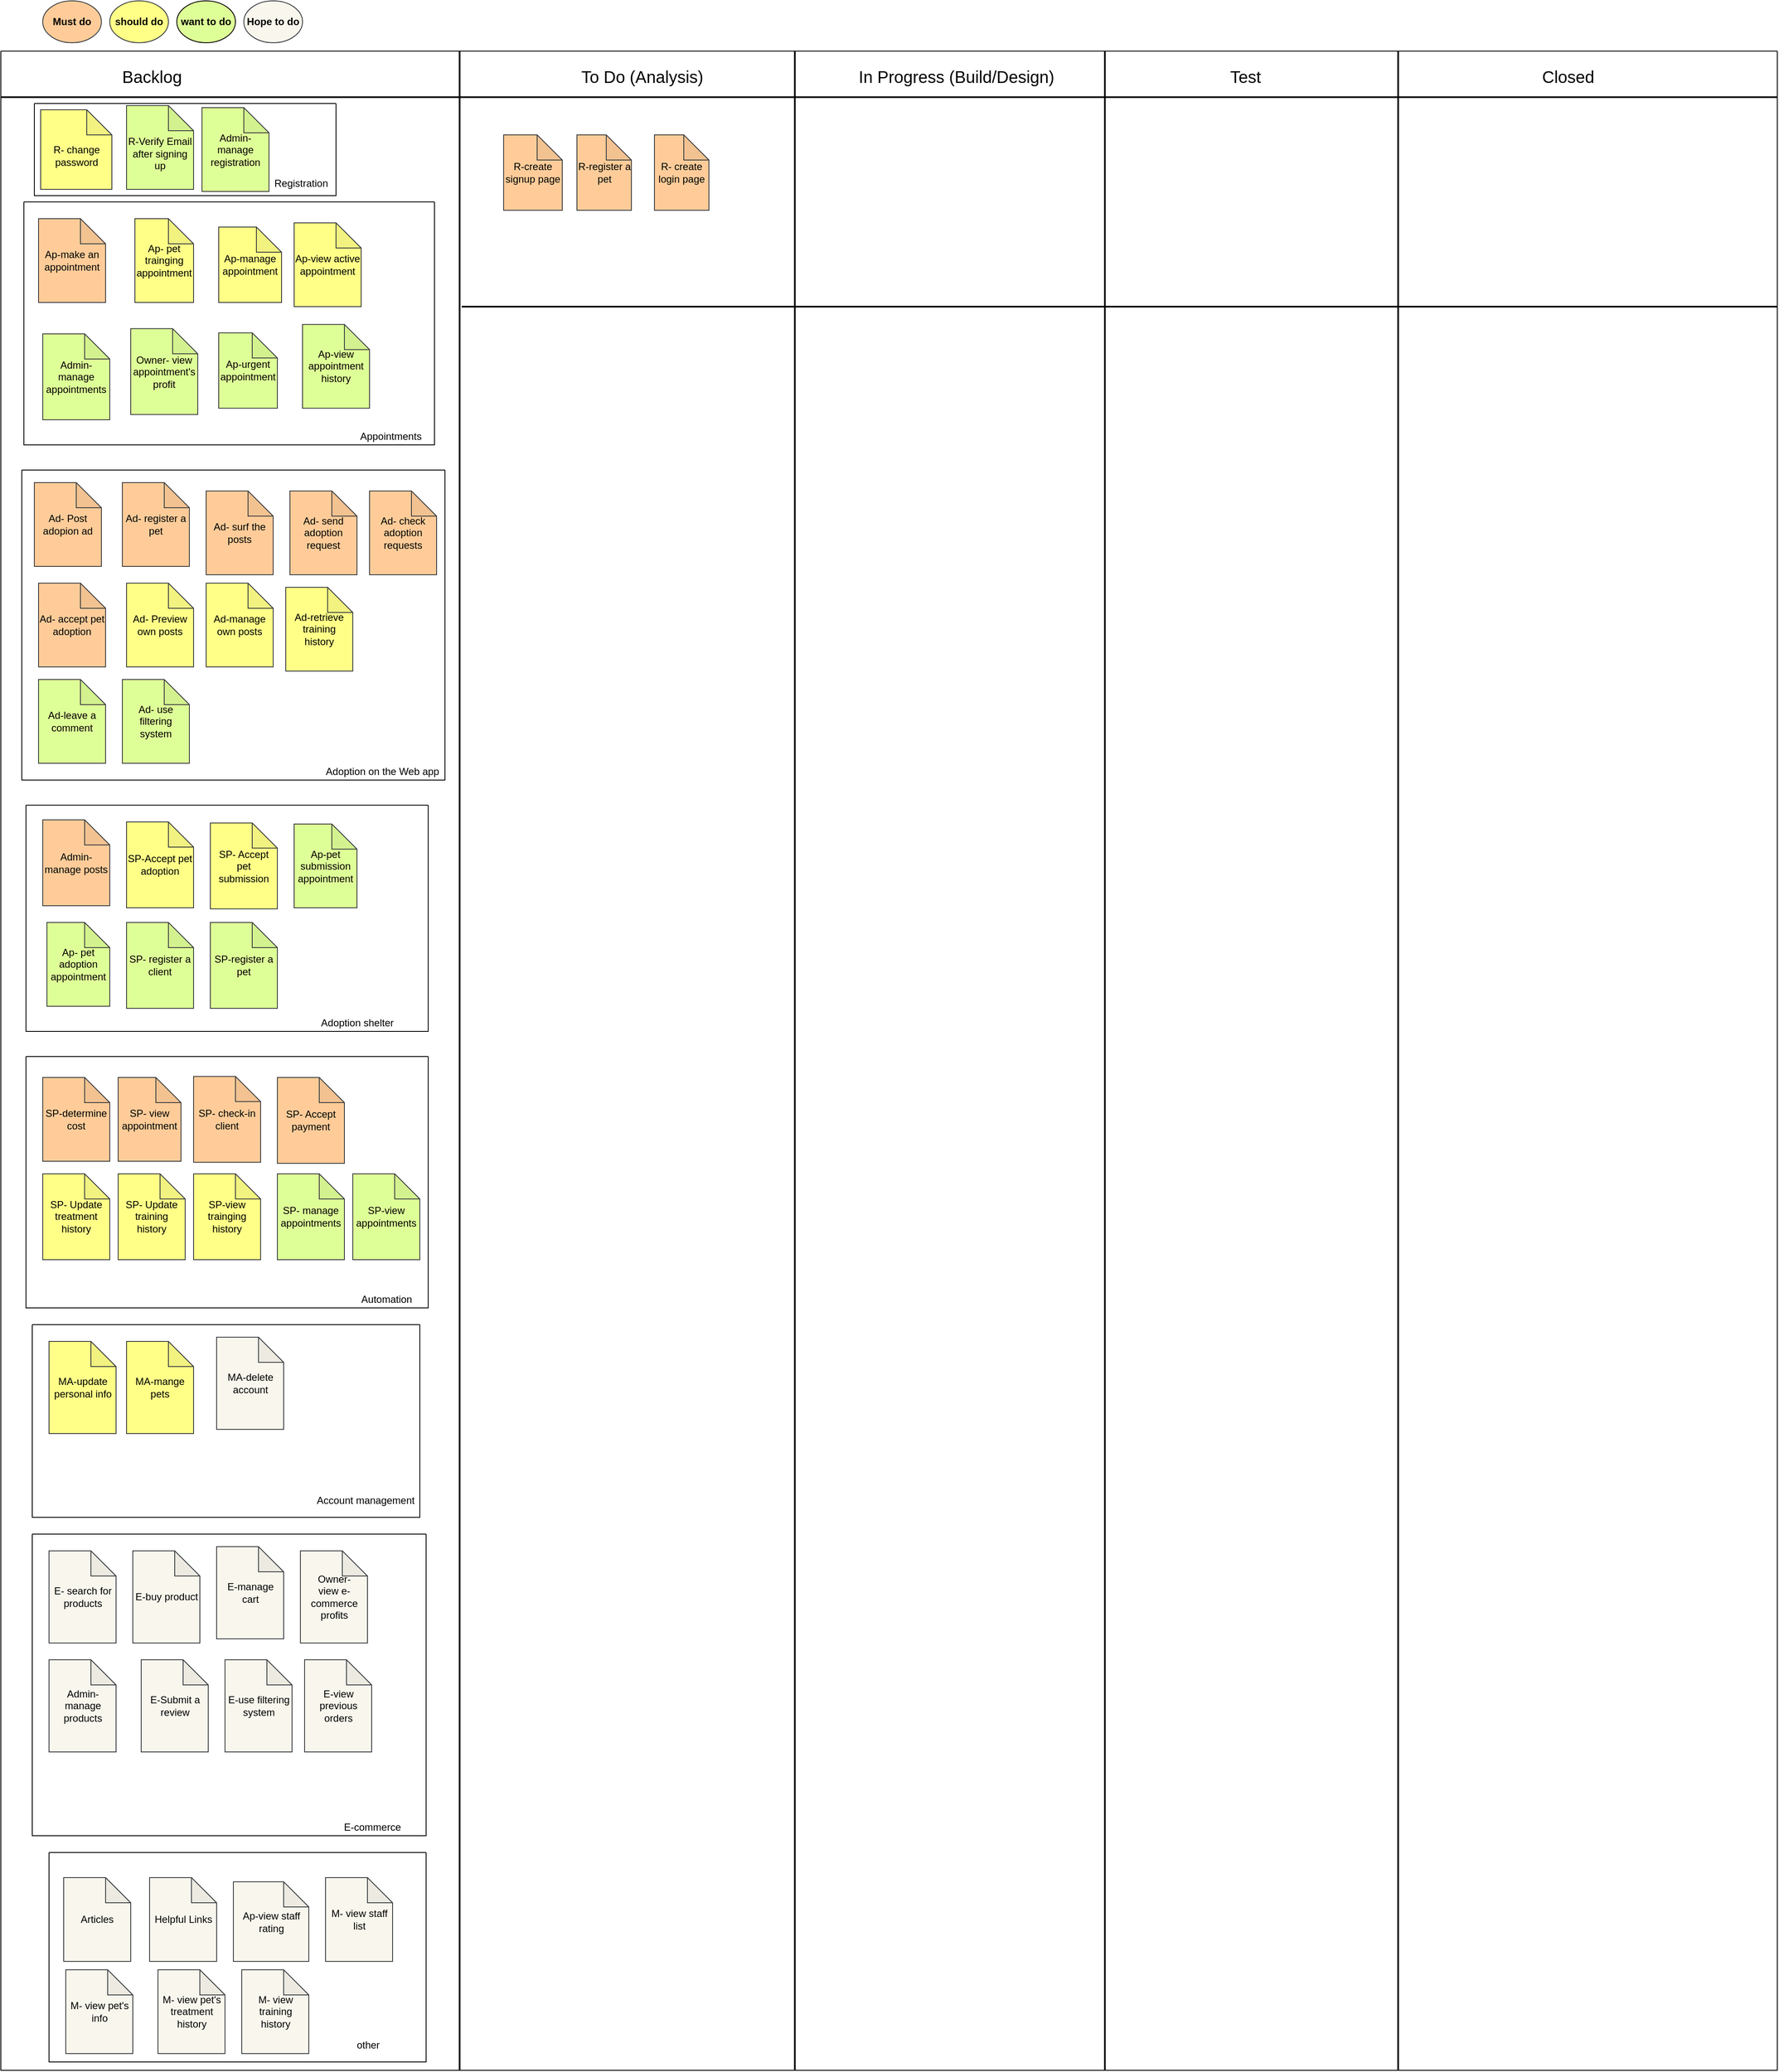 <mxfile version="15.4.0" type="device"><diagram id="nM54CEAsI3Idatmp-rCZ" name="Page-1"><mxGraphModel dx="852" dy="494" grid="1" gridSize="10" guides="1" tooltips="1" connect="1" arrows="1" fold="1" page="1" pageScale="1" pageWidth="850" pageHeight="1100" math="0" shadow="0"><root><mxCell id="0"/><mxCell id="1" parent="0"/><mxCell id="Wsd9IirKUizxvGfJ1bEk-53" value="R-register a pet" style="shape=note;whiteSpace=wrap;html=1;backgroundOutline=1;darkOpacity=0.05;fillColor=#ffcc99;strokeColor=#36393d;" parent="1" vertex="1"><mxGeometry x="717.5" y="170" width="65" height="90" as="geometry"/></mxCell><mxCell id="Wsd9IirKUizxvGfJ1bEk-54" value="R- create login page" style="shape=note;whiteSpace=wrap;html=1;backgroundOutline=1;darkOpacity=0.05;fillColor=#ffcc99;strokeColor=#36393d;" parent="1" vertex="1"><mxGeometry x="810" y="170" width="65" height="90" as="geometry"/></mxCell><mxCell id="Wsd9IirKUizxvGfJ1bEk-57" value="" style="swimlane;startSize=0;" parent="1" vertex="1"><mxGeometry x="30" y="70" width="2120" height="2410" as="geometry"/></mxCell><mxCell id="Wsd9IirKUizxvGfJ1bEk-59" value="" style="line;strokeWidth=2;html=1;" parent="Wsd9IirKUizxvGfJ1bEk-57" vertex="1"><mxGeometry y="50" width="2120" height="10" as="geometry"/></mxCell><mxCell id="Wsd9IirKUizxvGfJ1bEk-60" value="&lt;font style=&quot;font-size: 20px&quot;&gt;Backlog&lt;/font&gt;" style="text;html=1;align=center;verticalAlign=middle;resizable=0;points=[];autosize=1;strokeColor=none;fillColor=none;" parent="Wsd9IirKUizxvGfJ1bEk-57" vertex="1"><mxGeometry x="135" y="20" width="90" height="20" as="geometry"/></mxCell><mxCell id="Wsd9IirKUizxvGfJ1bEk-61" value="&lt;font style=&quot;font-size: 20px&quot;&gt;In Progress (Build/Design)&lt;/font&gt;" style="text;html=1;align=center;verticalAlign=middle;resizable=0;points=[];autosize=1;strokeColor=none;fillColor=none;" parent="Wsd9IirKUizxvGfJ1bEk-57" vertex="1"><mxGeometry x="1015" y="20" width="250" height="20" as="geometry"/></mxCell><mxCell id="Wsd9IirKUizxvGfJ1bEk-64" value="&lt;font style=&quot;font-size: 20px&quot;&gt;To Do (Analysis)&lt;/font&gt;" style="text;html=1;align=center;verticalAlign=middle;resizable=0;points=[];autosize=1;strokeColor=none;fillColor=none;" parent="Wsd9IirKUizxvGfJ1bEk-57" vertex="1"><mxGeometry x="685" y="20" width="160" height="20" as="geometry"/></mxCell><mxCell id="Wsd9IirKUizxvGfJ1bEk-63" value="&lt;font style=&quot;font-size: 20px&quot;&gt;Closed&lt;/font&gt;" style="text;html=1;align=center;verticalAlign=middle;resizable=0;points=[];autosize=1;strokeColor=none;fillColor=none;" parent="Wsd9IirKUizxvGfJ1bEk-57" vertex="1"><mxGeometry x="1830" y="20" width="80" height="20" as="geometry"/></mxCell><mxCell id="Wsd9IirKUizxvGfJ1bEk-62" value="&lt;font style=&quot;font-size: 20px&quot;&gt;Test&lt;/font&gt;" style="text;html=1;align=center;verticalAlign=middle;resizable=0;points=[];autosize=1;strokeColor=none;fillColor=none;" parent="Wsd9IirKUizxvGfJ1bEk-57" vertex="1"><mxGeometry x="1460" y="20" width="50" height="20" as="geometry"/></mxCell><mxCell id="Wsd9IirKUizxvGfJ1bEk-65" value="" style="line;strokeWidth=2;html=1;direction=south;" parent="Wsd9IirKUizxvGfJ1bEk-57" vertex="1"><mxGeometry x="200" width="695" height="2410" as="geometry"/></mxCell><mxCell id="Wsd9IirKUizxvGfJ1bEk-52" value="R-create signup page" style="shape=note;whiteSpace=wrap;html=1;backgroundOutline=1;darkOpacity=0.05;fillColor=#ffcc99;strokeColor=#36393d;" parent="Wsd9IirKUizxvGfJ1bEk-57" vertex="1"><mxGeometry x="600" y="100" width="70" height="90" as="geometry"/></mxCell><mxCell id="Wsd9IirKUizxvGfJ1bEk-67" value="" style="line;strokeWidth=2;html=1;direction=south;" parent="Wsd9IirKUizxvGfJ1bEk-57" vertex="1"><mxGeometry x="600" width="695" height="2410" as="geometry"/></mxCell><mxCell id="Wsd9IirKUizxvGfJ1bEk-68" value="" style="line;strokeWidth=2;html=1;direction=south;" parent="Wsd9IirKUizxvGfJ1bEk-57" vertex="1"><mxGeometry x="970" width="695" height="2410" as="geometry"/></mxCell><mxCell id="Wsd9IirKUizxvGfJ1bEk-69" value="" style="line;strokeWidth=2;html=1;direction=south;" parent="Wsd9IirKUizxvGfJ1bEk-57" vertex="1"><mxGeometry x="1320" width="695" height="2410" as="geometry"/></mxCell><mxCell id="Wsd9IirKUizxvGfJ1bEk-70" value="" style="line;strokeWidth=2;html=1;" parent="Wsd9IirKUizxvGfJ1bEk-57" vertex="1"><mxGeometry x="550" y="300" width="1570" height="10" as="geometry"/></mxCell><mxCell id="Wsd9IirKUizxvGfJ1bEk-78" value="" style="swimlane;startSize=0;" parent="Wsd9IirKUizxvGfJ1bEk-57" vertex="1"><mxGeometry x="25" y="500" width="505" height="370" as="geometry"/></mxCell><mxCell id="Wsd9IirKUizxvGfJ1bEk-56" value="Ad- use filtering system" style="shape=note;whiteSpace=wrap;html=1;backgroundOutline=1;darkOpacity=0.05;fillColor=#DEFF97;strokeColor=#36393d;" parent="Wsd9IirKUizxvGfJ1bEk-78" vertex="1"><mxGeometry x="120" y="250" width="80" height="100" as="geometry"/></mxCell><mxCell id="Wsd9IirKUizxvGfJ1bEk-51" value="Ad-leave a comment" style="shape=note;whiteSpace=wrap;html=1;backgroundOutline=1;darkOpacity=0.05;fillColor=#DEFF97;strokeColor=#36393d;" parent="Wsd9IirKUizxvGfJ1bEk-78" vertex="1"><mxGeometry x="20" y="250" width="80" height="100" as="geometry"/></mxCell><mxCell id="Wsd9IirKUizxvGfJ1bEk-33" value="Ad- accept pet adoption" style="shape=note;whiteSpace=wrap;html=1;backgroundOutline=1;darkOpacity=0.05;fillColor=#ffcc99;strokeColor=#36393d;" parent="Wsd9IirKUizxvGfJ1bEk-78" vertex="1"><mxGeometry x="20" y="135" width="80" height="100" as="geometry"/></mxCell><mxCell id="Wsd9IirKUizxvGfJ1bEk-35" value="Ad- Post adopion ad" style="shape=note;whiteSpace=wrap;html=1;backgroundOutline=1;darkOpacity=0.05;fillColor=#ffcc99;strokeColor=#36393d;" parent="Wsd9IirKUizxvGfJ1bEk-78" vertex="1"><mxGeometry x="15" y="15" width="80" height="100" as="geometry"/></mxCell><mxCell id="Wsd9IirKUizxvGfJ1bEk-40" value="Ad- register a pet" style="shape=note;whiteSpace=wrap;html=1;backgroundOutline=1;darkOpacity=0.05;fillColor=#ffcc99;strokeColor=#36393d;" parent="Wsd9IirKUizxvGfJ1bEk-78" vertex="1"><mxGeometry x="120" y="15" width="80" height="100" as="geometry"/></mxCell><mxCell id="Wsd9IirKUizxvGfJ1bEk-36" value="Ad- surf the posts" style="shape=note;whiteSpace=wrap;html=1;backgroundOutline=1;darkOpacity=0.05;fillColor=#ffcc99;strokeColor=#36393d;" parent="Wsd9IirKUizxvGfJ1bEk-78" vertex="1"><mxGeometry x="220" y="25" width="80" height="100" as="geometry"/></mxCell><mxCell id="Wsd9IirKUizxvGfJ1bEk-34" value="Ad- Preview own posts" style="shape=note;whiteSpace=wrap;html=1;backgroundOutline=1;darkOpacity=0.05;fillColor=#ffff88;strokeColor=#36393d;" parent="Wsd9IirKUizxvGfJ1bEk-78" vertex="1"><mxGeometry x="125" y="135" width="80" height="100" as="geometry"/></mxCell><mxCell id="Wsd9IirKUizxvGfJ1bEk-49" value="Ad-manage own posts" style="shape=note;whiteSpace=wrap;html=1;backgroundOutline=1;darkOpacity=0.05;fillColor=#ffff88;strokeColor=#36393d;" parent="Wsd9IirKUizxvGfJ1bEk-78" vertex="1"><mxGeometry x="220" y="135" width="80" height="100" as="geometry"/></mxCell><mxCell id="Wsd9IirKUizxvGfJ1bEk-39" value="Ad- send adoption request" style="shape=note;whiteSpace=wrap;html=1;backgroundOutline=1;darkOpacity=0.05;fillColor=#ffcc99;strokeColor=#36393d;" parent="Wsd9IirKUizxvGfJ1bEk-78" vertex="1"><mxGeometry x="320" y="25" width="80" height="100" as="geometry"/></mxCell><mxCell id="Wsd9IirKUizxvGfJ1bEk-55" value="Ad- check adoption requests" style="shape=note;whiteSpace=wrap;html=1;backgroundOutline=1;darkOpacity=0.05;fillColor=#ffcc99;strokeColor=#36393d;" parent="Wsd9IirKUizxvGfJ1bEk-78" vertex="1"><mxGeometry x="415" y="25" width="80" height="100" as="geometry"/></mxCell><mxCell id="Wsd9IirKUizxvGfJ1bEk-123" value="Adoption on the Web app" style="text;html=1;align=center;verticalAlign=middle;resizable=0;points=[];autosize=1;strokeColor=none;fillColor=none;" parent="Wsd9IirKUizxvGfJ1bEk-78" vertex="1"><mxGeometry x="355" y="350" width="150" height="20" as="geometry"/></mxCell><mxCell id="M--eMJO0J_LKt1UAnbZb-4" value="Ad-retrieve training history" style="shape=note;whiteSpace=wrap;html=1;backgroundOutline=1;darkOpacity=0.05;fillColor=#ffff88;strokeColor=#36393d;" parent="Wsd9IirKUizxvGfJ1bEk-78" vertex="1"><mxGeometry x="315" y="140" width="80" height="100" as="geometry"/></mxCell><mxCell id="Wsd9IirKUizxvGfJ1bEk-43" value="&lt;br&gt;R- change password" style="shape=note;whiteSpace=wrap;html=1;backgroundOutline=1;darkOpacity=0.05;fillColor=#ffff88;strokeColor=#36393d;" parent="Wsd9IirKUizxvGfJ1bEk-57" vertex="1"><mxGeometry x="47.5" y="70" width="85" height="95" as="geometry"/></mxCell><mxCell id="Wsd9IirKUizxvGfJ1bEk-44" value="&lt;br&gt;R-Verify Email after signing up" style="shape=note;whiteSpace=wrap;html=1;backgroundOutline=1;darkOpacity=0.05;fillColor=#DEFF97;strokeColor=#36393d;" parent="Wsd9IirKUizxvGfJ1bEk-57" vertex="1"><mxGeometry x="150" y="65" width="80" height="100" as="geometry"/></mxCell><mxCell id="Wsd9IirKUizxvGfJ1bEk-73" value="" style="swimlane;startSize=0;" parent="Wsd9IirKUizxvGfJ1bEk-57" vertex="1"><mxGeometry x="27.5" y="180" width="490" height="290" as="geometry"/></mxCell><mxCell id="Wsd9IirKUizxvGfJ1bEk-42" value="Ap-view appointment history" style="shape=note;whiteSpace=wrap;html=1;backgroundOutline=1;darkOpacity=0.05;fillColor=#DEFF97;strokeColor=#36393d;" parent="Wsd9IirKUizxvGfJ1bEk-73" vertex="1"><mxGeometry x="332.5" y="146.25" width="80" height="100" as="geometry"/></mxCell><mxCell id="Wsd9IirKUizxvGfJ1bEk-46" value="Ap-urgent appointment" style="shape=note;whiteSpace=wrap;html=1;backgroundOutline=1;darkOpacity=0.05;fillColor=#DEFF97;strokeColor=#36393d;" parent="Wsd9IirKUizxvGfJ1bEk-73" vertex="1"><mxGeometry x="232.5" y="156.25" width="70" height="90" as="geometry"/></mxCell><mxCell id="Wsd9IirKUizxvGfJ1bEk-38" value="Ap-make an appointment" style="shape=note;whiteSpace=wrap;html=1;backgroundOutline=1;darkOpacity=0.05;fillColor=#ffcc99;strokeColor=#36393d;" parent="Wsd9IirKUizxvGfJ1bEk-73" vertex="1"><mxGeometry x="17.5" y="20" width="80" height="100" as="geometry"/></mxCell><mxCell id="Wsd9IirKUizxvGfJ1bEk-37" value="Ap-manage appointment" style="shape=note;whiteSpace=wrap;html=1;backgroundOutline=1;darkOpacity=0.05;fillColor=#ffff88;strokeColor=#36393d;" parent="Wsd9IirKUizxvGfJ1bEk-73" vertex="1"><mxGeometry x="232.5" y="30" width="75" height="90" as="geometry"/></mxCell><mxCell id="Wsd9IirKUizxvGfJ1bEk-41" value="Ap-view active appointment" style="shape=note;whiteSpace=wrap;html=1;backgroundOutline=1;darkOpacity=0.05;fillColor=#ffff88;strokeColor=#36393d;" parent="Wsd9IirKUizxvGfJ1bEk-73" vertex="1"><mxGeometry x="322.5" y="25" width="80" height="100" as="geometry"/></mxCell><mxCell id="Wsd9IirKUizxvGfJ1bEk-72" value="Ap- pet trainging appointment" style="shape=note;whiteSpace=wrap;html=1;backgroundOutline=1;darkOpacity=0.05;fillColor=#ffff88;strokeColor=#36393d;" parent="Wsd9IirKUizxvGfJ1bEk-73" vertex="1"><mxGeometry x="132.5" y="20" width="70" height="100" as="geometry"/></mxCell><mxCell id="Wsd9IirKUizxvGfJ1bEk-122" value="Appointments" style="text;html=1;align=center;verticalAlign=middle;resizable=0;points=[];autosize=1;strokeColor=none;fillColor=none;" parent="Wsd9IirKUizxvGfJ1bEk-73" vertex="1"><mxGeometry x="392.5" y="270" width="90" height="20" as="geometry"/></mxCell><mxCell id="Wsd9IirKUizxvGfJ1bEk-127" value="Admin- manage appointments" style="shape=note;whiteSpace=wrap;html=1;backgroundOutline=1;darkOpacity=0.05;fillColor=#DEFF97;strokeColor=#36393d;" parent="Wsd9IirKUizxvGfJ1bEk-73" vertex="1"><mxGeometry x="22.5" y="157.5" width="80" height="102.5" as="geometry"/></mxCell><mxCell id="Wsd9IirKUizxvGfJ1bEk-136" value="Owner- view appointment's profit" style="shape=note;whiteSpace=wrap;html=1;backgroundOutline=1;darkOpacity=0.05;fillColor=#DEFF97;strokeColor=#36393d;" parent="Wsd9IirKUizxvGfJ1bEk-73" vertex="1"><mxGeometry x="127.5" y="151.25" width="80" height="102.5" as="geometry"/></mxCell><mxCell id="Wsd9IirKUizxvGfJ1bEk-82" value="" style="swimlane;startSize=0;" parent="Wsd9IirKUizxvGfJ1bEk-57" vertex="1"><mxGeometry x="30" y="900" width="480" height="270" as="geometry"/></mxCell><mxCell id="Wsd9IirKUizxvGfJ1bEk-45" value="Ap-pet submission appointment" style="shape=note;whiteSpace=wrap;html=1;backgroundOutline=1;darkOpacity=0.05;fillColor=#DEFF97;strokeColor=#36393d;" parent="Wsd9IirKUizxvGfJ1bEk-82" vertex="1"><mxGeometry x="320" y="22.5" width="75" height="100" as="geometry"/></mxCell><mxCell id="Wsd9IirKUizxvGfJ1bEk-83" value="SP- Accept pet submission" style="shape=note;whiteSpace=wrap;html=1;backgroundOutline=1;darkOpacity=0.05;fillColor=#ffff88;strokeColor=#36393d;" parent="Wsd9IirKUizxvGfJ1bEk-82" vertex="1"><mxGeometry x="220" y="21.25" width="80" height="102.5" as="geometry"/></mxCell><mxCell id="Wsd9IirKUizxvGfJ1bEk-84" value="SP-Accept pet adoption" style="shape=note;whiteSpace=wrap;html=1;backgroundOutline=1;darkOpacity=0.05;fillColor=#ffff88;strokeColor=#36393d;" parent="Wsd9IirKUizxvGfJ1bEk-82" vertex="1"><mxGeometry x="120" y="20" width="80" height="102.5" as="geometry"/></mxCell><mxCell id="Wsd9IirKUizxvGfJ1bEk-90" value="SP- register a client" style="shape=note;whiteSpace=wrap;html=1;backgroundOutline=1;darkOpacity=0.05;fillColor=#DEFF97;strokeColor=#36393d;" parent="Wsd9IirKUizxvGfJ1bEk-82" vertex="1"><mxGeometry x="120" y="140" width="80" height="102.5" as="geometry"/></mxCell><mxCell id="Wsd9IirKUizxvGfJ1bEk-91" value="SP-register a pet" style="shape=note;whiteSpace=wrap;html=1;backgroundOutline=1;darkOpacity=0.05;fillColor=#DEFF97;strokeColor=#36393d;" parent="Wsd9IirKUizxvGfJ1bEk-82" vertex="1"><mxGeometry x="220" y="140" width="80" height="102.5" as="geometry"/></mxCell><mxCell id="Wsd9IirKUizxvGfJ1bEk-71" value="Ap- pet adoption appointment" style="shape=note;whiteSpace=wrap;html=1;backgroundOutline=1;darkOpacity=0.05;fillColor=#DEFF97;strokeColor=#36393d;" parent="Wsd9IirKUizxvGfJ1bEk-82" vertex="1"><mxGeometry x="25" y="140" width="75" height="100" as="geometry"/></mxCell><mxCell id="Wsd9IirKUizxvGfJ1bEk-120" value="Admin-manage posts" style="shape=note;whiteSpace=wrap;html=1;backgroundOutline=1;darkOpacity=0.05;fillColor=#ffcc99;strokeColor=#36393d;" parent="Wsd9IirKUizxvGfJ1bEk-82" vertex="1"><mxGeometry x="20" y="17.5" width="80" height="102.5" as="geometry"/></mxCell><mxCell id="Wsd9IirKUizxvGfJ1bEk-124" value="Adoption shelter" style="text;html=1;align=center;verticalAlign=middle;resizable=0;points=[];autosize=1;strokeColor=none;fillColor=none;" parent="Wsd9IirKUizxvGfJ1bEk-82" vertex="1"><mxGeometry x="345" y="250" width="100" height="20" as="geometry"/></mxCell><mxCell id="Wsd9IirKUizxvGfJ1bEk-93" value="" style="swimlane;startSize=0;" parent="Wsd9IirKUizxvGfJ1bEk-57" vertex="1"><mxGeometry x="30" y="1200" width="480" height="300" as="geometry"/></mxCell><mxCell id="Wsd9IirKUizxvGfJ1bEk-94" value="SP-determine cost" style="shape=note;whiteSpace=wrap;html=1;backgroundOutline=1;darkOpacity=0.05;fillColor=#ffcc99;strokeColor=#36393d;" parent="Wsd9IirKUizxvGfJ1bEk-93" vertex="1"><mxGeometry x="20" y="25" width="80" height="100" as="geometry"/></mxCell><mxCell id="Wsd9IirKUizxvGfJ1bEk-95" value="SP- view appointment" style="shape=note;whiteSpace=wrap;html=1;backgroundOutline=1;darkOpacity=0.05;fillColor=#ffcc99;strokeColor=#36393d;" parent="Wsd9IirKUizxvGfJ1bEk-93" vertex="1"><mxGeometry x="110" y="25" width="75" height="100" as="geometry"/></mxCell><mxCell id="Wsd9IirKUizxvGfJ1bEk-96" value="SP- check-in client" style="shape=note;whiteSpace=wrap;html=1;backgroundOutline=1;darkOpacity=0.05;fillColor=#ffcc99;strokeColor=#36393d;" parent="Wsd9IirKUizxvGfJ1bEk-93" vertex="1"><mxGeometry x="200" y="23.75" width="80" height="102.5" as="geometry"/></mxCell><mxCell id="Wsd9IirKUizxvGfJ1bEk-97" value="SP-view appointments" style="shape=note;whiteSpace=wrap;html=1;backgroundOutline=1;darkOpacity=0.05;fillColor=#DEFF97;strokeColor=#36393d;" parent="Wsd9IirKUizxvGfJ1bEk-93" vertex="1"><mxGeometry x="390" y="140" width="80" height="102.5" as="geometry"/></mxCell><mxCell id="Wsd9IirKUizxvGfJ1bEk-98" value="SP- manage appointments" style="shape=note;whiteSpace=wrap;html=1;backgroundOutline=1;darkOpacity=0.05;fillColor=#DEFF97;strokeColor=#36393d;" parent="Wsd9IirKUizxvGfJ1bEk-93" vertex="1"><mxGeometry x="300" y="140" width="80" height="102.5" as="geometry"/></mxCell><mxCell id="Wsd9IirKUizxvGfJ1bEk-99" value="SP- Accept payment" style="shape=note;whiteSpace=wrap;html=1;backgroundOutline=1;darkOpacity=0.05;fillColor=#ffcc99;strokeColor=#36393d;" parent="Wsd9IirKUizxvGfJ1bEk-93" vertex="1"><mxGeometry x="300" y="25" width="80" height="102.5" as="geometry"/></mxCell><mxCell id="Wsd9IirKUizxvGfJ1bEk-125" value="Automation" style="text;html=1;align=center;verticalAlign=middle;resizable=0;points=[];autosize=1;strokeColor=none;fillColor=none;" parent="Wsd9IirKUizxvGfJ1bEk-93" vertex="1"><mxGeometry x="390" y="280" width="80" height="20" as="geometry"/></mxCell><mxCell id="M--eMJO0J_LKt1UAnbZb-1" value="SP- Update treatment history" style="shape=note;whiteSpace=wrap;html=1;backgroundOutline=1;darkOpacity=0.05;fillColor=#ffff88;strokeColor=#36393d;" parent="Wsd9IirKUizxvGfJ1bEk-93" vertex="1"><mxGeometry x="20" y="140" width="80" height="102.5" as="geometry"/></mxCell><mxCell id="M--eMJO0J_LKt1UAnbZb-2" value="SP- Update training history" style="shape=note;whiteSpace=wrap;html=1;backgroundOutline=1;darkOpacity=0.05;fillColor=#ffff88;strokeColor=#36393d;" parent="Wsd9IirKUizxvGfJ1bEk-93" vertex="1"><mxGeometry x="110" y="140" width="80" height="102.5" as="geometry"/></mxCell><mxCell id="M--eMJO0J_LKt1UAnbZb-3" value="SP-view trainging history" style="shape=note;whiteSpace=wrap;html=1;backgroundOutline=1;darkOpacity=0.05;fillColor=#ffff88;strokeColor=#36393d;" parent="Wsd9IirKUizxvGfJ1bEk-93" vertex="1"><mxGeometry x="200" y="140" width="80" height="102.5" as="geometry"/></mxCell><mxCell id="Wsd9IirKUizxvGfJ1bEk-121" value="Admin- manage registration" style="shape=note;whiteSpace=wrap;html=1;backgroundOutline=1;darkOpacity=0.05;fillColor=#DEFF97;strokeColor=#36393d;" parent="Wsd9IirKUizxvGfJ1bEk-57" vertex="1"><mxGeometry x="240" y="67.5" width="80" height="100" as="geometry"/></mxCell><mxCell id="Wsd9IirKUizxvGfJ1bEk-147" value="" style="swimlane;startSize=0;fillColor=#DEFF97;" parent="Wsd9IirKUizxvGfJ1bEk-57" vertex="1"><mxGeometry x="40" y="62.5" width="360" height="110" as="geometry"/></mxCell><mxCell id="Wsd9IirKUizxvGfJ1bEk-148" value="Registration" style="text;html=1;align=center;verticalAlign=middle;resizable=0;points=[];autosize=1;strokeColor=none;fillColor=none;" parent="Wsd9IirKUizxvGfJ1bEk-147" vertex="1"><mxGeometry x="277.5" y="85" width="80" height="20" as="geometry"/></mxCell><mxCell id="Wsd9IirKUizxvGfJ1bEk-107" value="" style="swimlane;startSize=0;" parent="Wsd9IirKUizxvGfJ1bEk-57" vertex="1"><mxGeometry x="57.5" y="2150" width="450" height="250" as="geometry"/></mxCell><mxCell id="Wsd9IirKUizxvGfJ1bEk-108" value="Articles" style="shape=note;whiteSpace=wrap;html=1;backgroundOutline=1;darkOpacity=0.05;fillColor=#f9f7ed;strokeColor=#36393d;" parent="Wsd9IirKUizxvGfJ1bEk-107" vertex="1"><mxGeometry x="17.5" y="30" width="80" height="100" as="geometry"/></mxCell><mxCell id="Wsd9IirKUizxvGfJ1bEk-109" value="Helpful Links" style="shape=note;whiteSpace=wrap;html=1;backgroundOutline=1;darkOpacity=0.05;fillColor=#f9f7ed;strokeColor=#36393d;" parent="Wsd9IirKUizxvGfJ1bEk-107" vertex="1"><mxGeometry x="120" y="30" width="80" height="100" as="geometry"/></mxCell><mxCell id="Wsd9IirKUizxvGfJ1bEk-50" value="M- view staff list" style="shape=note;whiteSpace=wrap;html=1;backgroundOutline=1;darkOpacity=0.05;fillColor=#f9f7ed;strokeColor=#36393d;" parent="Wsd9IirKUizxvGfJ1bEk-107" vertex="1"><mxGeometry x="330" y="30" width="80" height="100" as="geometry"/></mxCell><mxCell id="Wsd9IirKUizxvGfJ1bEk-47" value="Ap-view staff rating" style="shape=note;whiteSpace=wrap;html=1;backgroundOutline=1;darkOpacity=0.05;fillColor=#f9f7ed;strokeColor=#36393d;" parent="Wsd9IirKUizxvGfJ1bEk-107" vertex="1"><mxGeometry x="220" y="35" width="90" height="95" as="geometry"/></mxCell><mxCell id="sWyi9kNrxZGyr8wgNyG9-1" value="other" style="text;html=1;align=center;verticalAlign=middle;resizable=0;points=[];autosize=1;strokeColor=none;fillColor=none;" parent="Wsd9IirKUizxvGfJ1bEk-107" vertex="1"><mxGeometry x="360" y="220" width="40" height="20" as="geometry"/></mxCell><mxCell id="sWyi9kNrxZGyr8wgNyG9-4" value="M- view pet's info" style="shape=note;whiteSpace=wrap;html=1;backgroundOutline=1;darkOpacity=0.05;fillColor=#f9f7ed;strokeColor=#36393d;" parent="Wsd9IirKUizxvGfJ1bEk-107" vertex="1"><mxGeometry x="20" y="140" width="80" height="100" as="geometry"/></mxCell><mxCell id="sWyi9kNrxZGyr8wgNyG9-3" value="M- view pet's treatment history" style="shape=note;whiteSpace=wrap;html=1;backgroundOutline=1;darkOpacity=0.05;fillColor=#f9f7ed;strokeColor=#36393d;" parent="Wsd9IirKUizxvGfJ1bEk-107" vertex="1"><mxGeometry x="130" y="140" width="80" height="100" as="geometry"/></mxCell><mxCell id="sWyi9kNrxZGyr8wgNyG9-2" value="M- view training history" style="shape=note;whiteSpace=wrap;html=1;backgroundOutline=1;darkOpacity=0.05;fillColor=#f9f7ed;strokeColor=#36393d;" parent="Wsd9IirKUizxvGfJ1bEk-107" vertex="1"><mxGeometry x="230" y="140" width="80" height="100" as="geometry"/></mxCell><mxCell id="Wsd9IirKUizxvGfJ1bEk-113" value="" style="swimlane;startSize=0;" parent="Wsd9IirKUizxvGfJ1bEk-57" vertex="1"><mxGeometry x="37.5" y="1770" width="470" height="360" as="geometry"/></mxCell><mxCell id="Wsd9IirKUizxvGfJ1bEk-126" value="E-commerce" style="text;html=1;align=center;verticalAlign=middle;resizable=0;points=[];autosize=1;strokeColor=none;fillColor=none;" parent="Wsd9IirKUizxvGfJ1bEk-113" vertex="1"><mxGeometry x="365" y="340" width="80" height="20" as="geometry"/></mxCell><mxCell id="Wsd9IirKUizxvGfJ1bEk-112" value="Owner-&lt;br&gt;view e-commerce profits" style="shape=note;whiteSpace=wrap;html=1;backgroundOutline=1;darkOpacity=0.05;fillColor=#f9f7ed;strokeColor=#36393d;" parent="Wsd9IirKUizxvGfJ1bEk-113" vertex="1"><mxGeometry x="320" y="20" width="80" height="110" as="geometry"/></mxCell><mxCell id="Wsd9IirKUizxvGfJ1bEk-140" value="Admin- manage products" style="shape=note;whiteSpace=wrap;html=1;backgroundOutline=1;darkOpacity=0.05;fillColor=#f9f7ed;strokeColor=#36393d;" parent="Wsd9IirKUizxvGfJ1bEk-113" vertex="1"><mxGeometry x="20" y="150" width="80" height="110" as="geometry"/></mxCell><mxCell id="Wsd9IirKUizxvGfJ1bEk-141" value="E- search for products" style="shape=note;whiteSpace=wrap;html=1;backgroundOutline=1;darkOpacity=0.05;fillColor=#f9f7ed;strokeColor=#36393d;" parent="Wsd9IirKUizxvGfJ1bEk-113" vertex="1"><mxGeometry x="20" y="20" width="80" height="110" as="geometry"/></mxCell><mxCell id="Wsd9IirKUizxvGfJ1bEk-142" value="E-use filtering system" style="shape=note;whiteSpace=wrap;html=1;backgroundOutline=1;darkOpacity=0.05;fillColor=#f9f7ed;strokeColor=#36393d;" parent="Wsd9IirKUizxvGfJ1bEk-113" vertex="1"><mxGeometry x="230" y="150" width="80" height="110" as="geometry"/></mxCell><mxCell id="Wsd9IirKUizxvGfJ1bEk-143" value="E-manage cart" style="shape=note;whiteSpace=wrap;html=1;backgroundOutline=1;darkOpacity=0.05;fillColor=#f9f7ed;strokeColor=#36393d;" parent="Wsd9IirKUizxvGfJ1bEk-113" vertex="1"><mxGeometry x="220" y="15" width="80" height="110" as="geometry"/></mxCell><mxCell id="Wsd9IirKUizxvGfJ1bEk-144" value="E-buy product" style="shape=note;whiteSpace=wrap;html=1;backgroundOutline=1;darkOpacity=0.05;fillColor=#f9f7ed;strokeColor=#36393d;" parent="Wsd9IirKUizxvGfJ1bEk-113" vertex="1"><mxGeometry x="120" y="20" width="80" height="110" as="geometry"/></mxCell><mxCell id="Wsd9IirKUizxvGfJ1bEk-145" value="E-view previous orders" style="shape=note;whiteSpace=wrap;html=1;backgroundOutline=1;darkOpacity=0.05;fillColor=#f9f7ed;strokeColor=#36393d;" parent="Wsd9IirKUizxvGfJ1bEk-113" vertex="1"><mxGeometry x="325" y="150" width="80" height="110" as="geometry"/></mxCell><mxCell id="Wsd9IirKUizxvGfJ1bEk-146" value="E-Submit a review" style="shape=note;whiteSpace=wrap;html=1;backgroundOutline=1;darkOpacity=0.05;fillColor=#f9f7ed;strokeColor=#36393d;" parent="Wsd9IirKUizxvGfJ1bEk-113" vertex="1"><mxGeometry x="130" y="150" width="80" height="110" as="geometry"/></mxCell><mxCell id="sWyi9kNrxZGyr8wgNyG9-5" value="" style="swimlane;startSize=0;" parent="Wsd9IirKUizxvGfJ1bEk-57" vertex="1"><mxGeometry x="37.5" y="1520" width="462.5" height="230" as="geometry"/></mxCell><mxCell id="sWyi9kNrxZGyr8wgNyG9-9" value="MA-update personal info" style="shape=note;whiteSpace=wrap;html=1;backgroundOutline=1;darkOpacity=0.05;fillColor=#ffff88;strokeColor=#36393d;" parent="sWyi9kNrxZGyr8wgNyG9-5" vertex="1"><mxGeometry x="20" y="20" width="80" height="110" as="geometry"/></mxCell><mxCell id="sWyi9kNrxZGyr8wgNyG9-11" value="MA-delete account" style="shape=note;whiteSpace=wrap;html=1;backgroundOutline=1;darkOpacity=0.05;fillColor=#f9f7ed;strokeColor=#36393d;" parent="sWyi9kNrxZGyr8wgNyG9-5" vertex="1"><mxGeometry x="220" y="15" width="80" height="110" as="geometry"/></mxCell><mxCell id="sWyi9kNrxZGyr8wgNyG9-12" value="MA-mange pets" style="shape=note;whiteSpace=wrap;html=1;backgroundOutline=1;darkOpacity=0.05;fillColor=#ffff88;strokeColor=#36393d;" parent="sWyi9kNrxZGyr8wgNyG9-5" vertex="1"><mxGeometry x="112.5" y="20" width="80" height="110" as="geometry"/></mxCell><mxCell id="sWyi9kNrxZGyr8wgNyG9-15" value="Account management" style="text;html=1;align=center;verticalAlign=middle;resizable=0;points=[];autosize=1;strokeColor=none;fillColor=none;" parent="sWyi9kNrxZGyr8wgNyG9-5" vertex="1"><mxGeometry x="332.5" y="200" width="130" height="20" as="geometry"/></mxCell><mxCell id="Wsd9IirKUizxvGfJ1bEk-128" value="&lt;b&gt;want to do&lt;/b&gt;" style="ellipse;whiteSpace=wrap;html=1;fillColor=#DEFF97;" parent="1" vertex="1"><mxGeometry x="240" y="10" width="70" height="50" as="geometry"/></mxCell><mxCell id="Wsd9IirKUizxvGfJ1bEk-129" value="&lt;b&gt;Must do&lt;/b&gt;" style="ellipse;whiteSpace=wrap;html=1;fillColor=#ffcc99;strokeColor=#36393d;" parent="1" vertex="1"><mxGeometry x="80" y="10" width="70" height="50" as="geometry"/></mxCell><mxCell id="Wsd9IirKUizxvGfJ1bEk-130" value="&lt;b&gt;should do&lt;/b&gt;" style="ellipse;whiteSpace=wrap;html=1;fillColor=#ffff88;strokeColor=#36393d;" parent="1" vertex="1"><mxGeometry x="160" y="10" width="70" height="50" as="geometry"/></mxCell><mxCell id="Wsd9IirKUizxvGfJ1bEk-135" value="&lt;b&gt;Hope to do&lt;/b&gt;" style="ellipse;whiteSpace=wrap;html=1;fillColor=#f9f7ed;strokeColor=#36393d;" parent="1" vertex="1"><mxGeometry x="320" y="10" width="70" height="50" as="geometry"/></mxCell></root></mxGraphModel></diagram></mxfile>